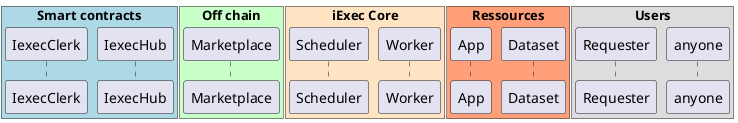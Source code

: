 @startuml

box "Smart contracts" #LightBlue
	participant IexecClerk
	participant IexecHub
end box

box "Off chain" #TECHNOLOGY
	participant Marketplace
end box

box "iExec Core" #Bisque
	participant Scheduler
	participant Worker
end box

box "Ressources" #LightSalmon
	participant App
	participant Dataset
end box

box "Users"
	participant Requester
	participant anyone
end box

skinparam sequenceGroupBodyBackgroundColor transparent

autonumber

@enduml
